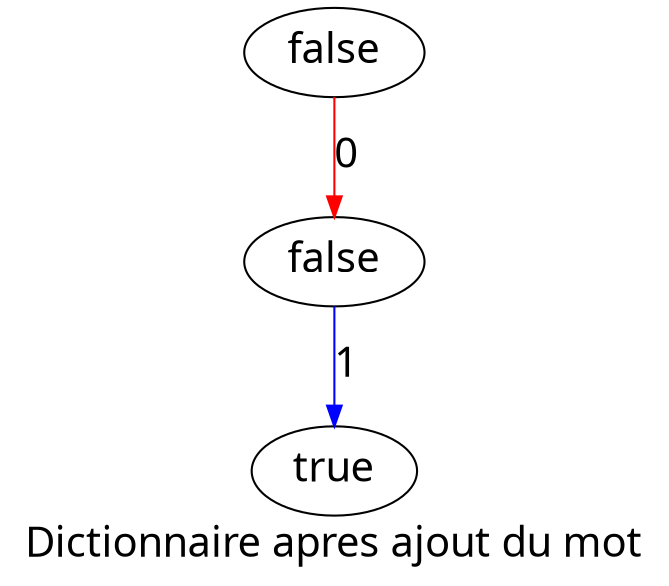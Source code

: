 digraph G {   label = "Dictionnaire apres ajout du mot" 
graph [ fontname=fixed, fontsize = 20];node [ fontname=fixed, fontsize = 20];edge [ fontname=fixed, fontsize = 20];93870845677552 [label="false" ] ;
93870845677552 -> 93870845680288 [color="red",label="0" ] ;
93870845680288 [label="false" ] ;
93870845680288 -> 93870845680320 [color="blue",label="1" ] ;
93870845680320 [label="true" ] ;

 }
